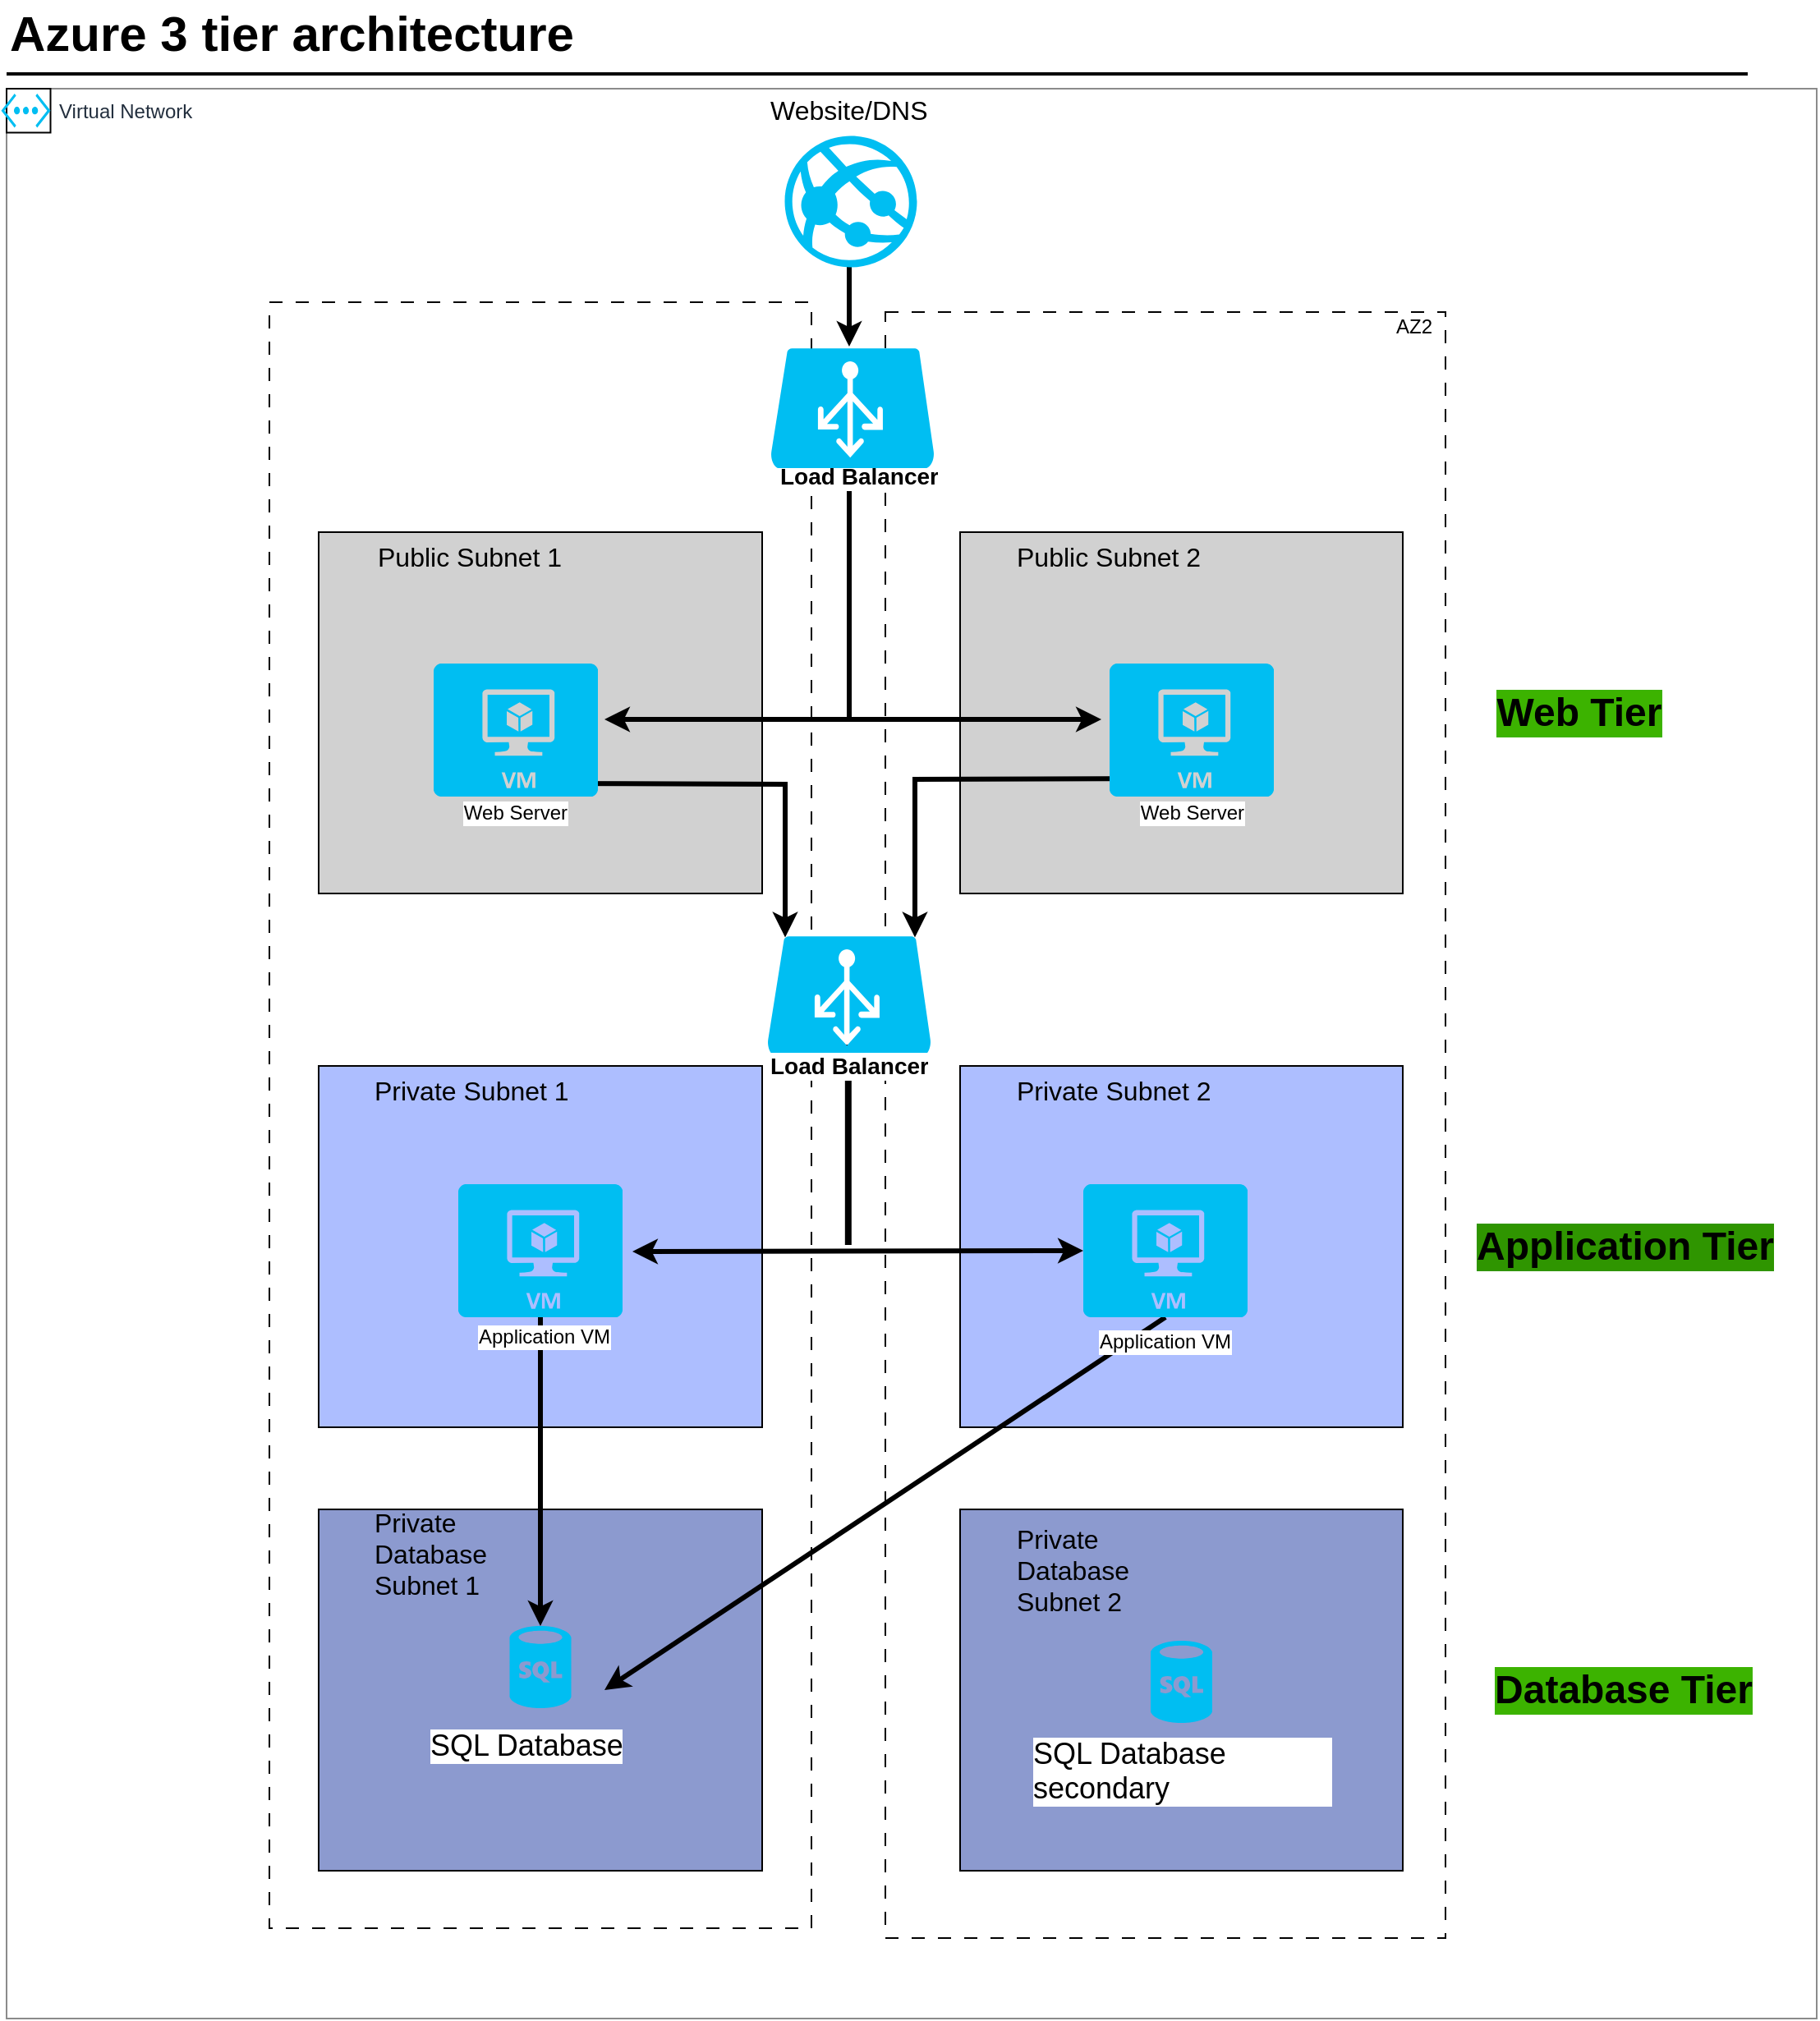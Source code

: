 <mxfile version="22.1.21" type="github">
  <diagram id="7gcUSTIZ7YSJ5vT40chW" name="Page-1">
    <mxGraphModel dx="1235" dy="665" grid="1" gridSize="10" guides="1" tooltips="1" connect="1" arrows="1" fold="1" page="1" pageScale="1" pageWidth="1169" pageHeight="827" math="0" shadow="0">
      <root>
        <mxCell id="0" />
        <mxCell id="1" parent="0" />
        <mxCell id="YcC1qIT02xYOdB0MG6hS-1" value="Virtual Network&lt;br&gt;" style="points=[[0,0],[0.25,0],[0.5,0],[0.75,0],[1,0],[1,0.25],[1,0.5],[1,0.75],[1,1],[0.75,1],[0.5,1],[0.25,1],[0,1],[0,0.75],[0,0.5],[0,0.25]];outlineConnect=0;gradientColor=none;html=1;whiteSpace=wrap;fontSize=12;fontStyle=0;shape=mxgraph.aws4.group;grIcon=mxgraph.aws4.group_aws_cloud_alt;strokeColor=#8b8b8b;fillColor=none;verticalAlign=top;align=left;spacingLeft=30;fontColor=#232F3E;dashed=0;container=1;pointerEvents=0;collapsible=0;recursiveResize=0;" vertex="1" parent="1">
          <mxGeometry x="180" y="194" width="1102" height="1175" as="geometry" />
        </mxCell>
        <mxCell id="YcC1qIT02xYOdB0MG6hS-2" value="&lt;font style=&quot;font-size: 16px;&quot;&gt;Website/DNS&lt;/font&gt;" style="text;strokeColor=none;fillColor=none;align=left;verticalAlign=middle;spacingLeft=4;spacingRight=4;overflow=hidden;points=[[0,0.5],[1,0.5]];portConstraint=eastwest;rotatable=0;whiteSpace=wrap;html=1;" vertex="1" parent="YcC1qIT02xYOdB0MG6hS-1">
          <mxGeometry x="458.5" y="-8.37" width="140" height="43.5" as="geometry" />
        </mxCell>
        <mxCell id="YcC1qIT02xYOdB0MG6hS-5" value="" style="rounded=0;whiteSpace=wrap;html=1;fillStyle=solid;align=left;strokeColor=#000000;dashed=1;dashPattern=8 8;fillColor=none;" vertex="1" parent="YcC1qIT02xYOdB0MG6hS-1">
          <mxGeometry x="160" y="130" width="330" height="990" as="geometry" />
        </mxCell>
        <mxCell id="YcC1qIT02xYOdB0MG6hS-6" value="" style="rounded=0;whiteSpace=wrap;html=1;dashed=1;dashPattern=8 8;fillColor=none;" vertex="1" parent="YcC1qIT02xYOdB0MG6hS-1">
          <mxGeometry x="535" y="136" width="341" height="990" as="geometry" />
        </mxCell>
        <mxCell id="YcC1qIT02xYOdB0MG6hS-9" value="AZ2" style="text;strokeColor=none;fillColor=none;align=left;verticalAlign=middle;spacingLeft=4;spacingRight=4;overflow=hidden;points=[[0,0.5],[1,0.5]];portConstraint=eastwest;rotatable=0;whiteSpace=wrap;html=1;" vertex="1" parent="YcC1qIT02xYOdB0MG6hS-1">
          <mxGeometry x="840" y="130" width="80" height="30" as="geometry" />
        </mxCell>
        <mxCell id="YcC1qIT02xYOdB0MG6hS-10" value="" style="rounded=0;whiteSpace=wrap;html=1;fillColor=#D1D1D1;" vertex="1" parent="YcC1qIT02xYOdB0MG6hS-1">
          <mxGeometry x="190" y="270" width="270" height="220" as="geometry" />
        </mxCell>
        <mxCell id="YcC1qIT02xYOdB0MG6hS-12" value="" style="rounded=0;whiteSpace=wrap;html=1;fillColor=#D1D1D1;" vertex="1" parent="YcC1qIT02xYOdB0MG6hS-1">
          <mxGeometry x="580.5" y="270" width="269.5" height="220" as="geometry" />
        </mxCell>
        <mxCell id="YcC1qIT02xYOdB0MG6hS-14" value="" style="endArrow=classic;html=1;rounded=0;strokeWidth=3;" edge="1" parent="YcC1qIT02xYOdB0MG6hS-1">
          <mxGeometry width="50" height="50" relative="1" as="geometry">
            <mxPoint x="513" y="107.999" as="sourcePoint" />
            <mxPoint x="513" y="157" as="targetPoint" />
          </mxGeometry>
        </mxCell>
        <mxCell id="YcC1qIT02xYOdB0MG6hS-15" value="" style="endArrow=none;html=1;rounded=0;exitX=1;exitY=0.5;exitDx=0;exitDy=0;exitPerimeter=0;strokeWidth=3;" edge="1" parent="YcC1qIT02xYOdB0MG6hS-1">
          <mxGeometry width="50" height="50" relative="1" as="geometry">
            <mxPoint x="513" y="235" as="sourcePoint" />
            <mxPoint x="513" y="385" as="targetPoint" />
            <Array as="points" />
          </mxGeometry>
        </mxCell>
        <mxCell id="YcC1qIT02xYOdB0MG6hS-16" value="" style="endArrow=classic;startArrow=classic;html=1;rounded=0;exitX=1;exitY=0.5;exitDx=0;exitDy=0;exitPerimeter=0;entryX=0;entryY=0.5;entryDx=0;entryDy=0;entryPerimeter=0;strokeWidth=3;" edge="1" parent="YcC1qIT02xYOdB0MG6hS-1">
          <mxGeometry width="50" height="50" relative="1" as="geometry">
            <mxPoint x="364" y="384" as="sourcePoint" />
            <mxPoint x="666.5" y="384" as="targetPoint" />
          </mxGeometry>
        </mxCell>
        <mxCell id="YcC1qIT02xYOdB0MG6hS-19" value="" style="rounded=0;whiteSpace=wrap;html=1;fillColor=#ADBEFF;" vertex="1" parent="YcC1qIT02xYOdB0MG6hS-1">
          <mxGeometry x="190" y="595" width="270" height="220" as="geometry" />
        </mxCell>
        <mxCell id="YcC1qIT02xYOdB0MG6hS-21" value="" style="rounded=0;whiteSpace=wrap;html=1;fillColor=#ADBEFF;" vertex="1" parent="YcC1qIT02xYOdB0MG6hS-1">
          <mxGeometry x="580.5" y="595" width="269.5" height="220" as="geometry" />
        </mxCell>
        <mxCell id="YcC1qIT02xYOdB0MG6hS-24" value="" style="endArrow=classic;startArrow=classic;html=1;rounded=0;exitX=1.06;exitY=0.506;exitDx=0;exitDy=0;exitPerimeter=0;strokeWidth=3;entryX=0;entryY=0.5;entryDx=0;entryDy=0;entryPerimeter=0;" edge="1" parent="YcC1qIT02xYOdB0MG6hS-1" source="YcC1qIT02xYOdB0MG6hS-71" target="YcC1qIT02xYOdB0MG6hS-72">
          <mxGeometry width="50" height="50" relative="1" as="geometry">
            <mxPoint x="364" y="706" as="sourcePoint" />
            <mxPoint x="666.5" y="706" as="targetPoint" />
          </mxGeometry>
        </mxCell>
        <mxCell id="YcC1qIT02xYOdB0MG6hS-25" style="edgeStyle=orthogonalEdgeStyle;rounded=0;orthogonalLoop=1;jettySize=auto;html=1;exitX=0.5;exitY=1;exitDx=0;exitDy=0;exitPerimeter=0;entryX=0.9;entryY=0.01;entryDx=0;entryDy=0;entryPerimeter=0;strokeWidth=3;" edge="1" parent="YcC1qIT02xYOdB0MG6hS-1" target="YcC1qIT02xYOdB0MG6hS-70">
          <mxGeometry relative="1" as="geometry">
            <mxPoint x="705.5" y="420" as="sourcePoint" />
            <mxPoint x="552" y="540" as="targetPoint" />
          </mxGeometry>
        </mxCell>
        <mxCell id="YcC1qIT02xYOdB0MG6hS-26" style="edgeStyle=orthogonalEdgeStyle;rounded=0;orthogonalLoop=1;jettySize=auto;html=1;exitX=0.5;exitY=1;exitDx=0;exitDy=0;exitPerimeter=0;entryX=0.11;entryY=0.01;entryDx=0;entryDy=0;entryPerimeter=0;strokeWidth=3;" edge="1" parent="YcC1qIT02xYOdB0MG6hS-1" target="YcC1qIT02xYOdB0MG6hS-70">
          <mxGeometry relative="1" as="geometry">
            <mxPoint x="325" y="423" as="sourcePoint" />
            <mxPoint x="474" y="543" as="targetPoint" />
          </mxGeometry>
        </mxCell>
        <mxCell id="YcC1qIT02xYOdB0MG6hS-28" value="" style="rounded=0;whiteSpace=wrap;html=1;fillColor=#8C9ACF;" vertex="1" parent="YcC1qIT02xYOdB0MG6hS-1">
          <mxGeometry x="190" y="865" width="270" height="220" as="geometry" />
        </mxCell>
        <mxCell id="YcC1qIT02xYOdB0MG6hS-29" value="" style="rounded=0;whiteSpace=wrap;html=1;fillColor=#8C9ACF;fontStyle=1" vertex="1" parent="YcC1qIT02xYOdB0MG6hS-1">
          <mxGeometry x="580.5" y="865" width="269.5" height="220" as="geometry" />
        </mxCell>
        <mxCell id="YcC1qIT02xYOdB0MG6hS-32" value="" style="endArrow=classic;html=1;rounded=0;exitX=0.5;exitY=1;exitDx=0;exitDy=0;exitPerimeter=0;entryX=1;entryY=0.5;entryDx=0;entryDy=0;entryPerimeter=0;strokeWidth=3;" edge="1" parent="YcC1qIT02xYOdB0MG6hS-1">
          <mxGeometry width="50" height="50" relative="1" as="geometry">
            <mxPoint x="705.5" y="748" as="sourcePoint" />
            <mxPoint x="364" y="975" as="targetPoint" />
          </mxGeometry>
        </mxCell>
        <mxCell id="YcC1qIT02xYOdB0MG6hS-33" value="" style="endArrow=classic;html=1;rounded=0;exitX=0.5;exitY=1;exitDx=0;exitDy=0;exitPerimeter=0;strokeWidth=3;" edge="1" parent="YcC1qIT02xYOdB0MG6hS-1">
          <mxGeometry width="50" height="50" relative="1" as="geometry">
            <mxPoint x="325" y="748" as="sourcePoint" />
            <mxPoint x="325" y="936" as="targetPoint" />
          </mxGeometry>
        </mxCell>
        <mxCell id="YcC1qIT02xYOdB0MG6hS-35" value="Load Balancer" style="text;strokeColor=none;fillColor=none;align=left;verticalAlign=middle;spacingLeft=4;spacingRight=4;overflow=hidden;points=[[0,0.5],[1,0.5]];portConstraint=eastwest;rotatable=0;whiteSpace=wrap;html=1;strokeWidth=0;fontSize=14;fontStyle=1;labelBackgroundColor=default;" vertex="1" parent="YcC1qIT02xYOdB0MG6hS-1">
          <mxGeometry x="465" y="214" width="160" height="43.5" as="geometry" />
        </mxCell>
        <mxCell id="YcC1qIT02xYOdB0MG6hS-41" value="&lt;span style=&quot;font-size: 16px;&quot;&gt;Public Subnet 1&lt;/span&gt;" style="text;strokeColor=none;fillColor=none;align=left;verticalAlign=middle;spacingLeft=4;spacingRight=4;overflow=hidden;points=[[0,0.5],[1,0.5]];portConstraint=eastwest;rotatable=0;whiteSpace=wrap;html=1;" vertex="1" parent="YcC1qIT02xYOdB0MG6hS-1">
          <mxGeometry x="220" y="263.25" width="140" height="43.5" as="geometry" />
        </mxCell>
        <mxCell id="YcC1qIT02xYOdB0MG6hS-43" value="&lt;span style=&quot;font-size: 16px;&quot;&gt;Public Subnet 2&lt;/span&gt;" style="text;strokeColor=none;fillColor=none;align=left;verticalAlign=middle;spacingLeft=4;spacingRight=4;overflow=hidden;points=[[0,0.5],[1,0.5]];portConstraint=eastwest;rotatable=0;whiteSpace=wrap;html=1;" vertex="1" parent="YcC1qIT02xYOdB0MG6hS-1">
          <mxGeometry x="608.5" y="263.25" width="140" height="43.5" as="geometry" />
        </mxCell>
        <mxCell id="YcC1qIT02xYOdB0MG6hS-45" value="&lt;span style=&quot;font-size: 16px;&quot;&gt;Private Subnet 1&lt;/span&gt;" style="text;strokeColor=none;fillColor=none;align=left;verticalAlign=middle;spacingLeft=4;spacingRight=4;overflow=hidden;points=[[0,0.5],[1,0.5]];portConstraint=eastwest;rotatable=0;whiteSpace=wrap;html=1;" vertex="1" parent="YcC1qIT02xYOdB0MG6hS-1">
          <mxGeometry x="218" y="588.25" width="140" height="43.5" as="geometry" />
        </mxCell>
        <mxCell id="YcC1qIT02xYOdB0MG6hS-47" value="&lt;span style=&quot;font-size: 16px;&quot;&gt;Private Subnet 2&lt;/span&gt;" style="text;strokeColor=none;fillColor=none;align=left;verticalAlign=middle;spacingLeft=4;spacingRight=4;overflow=hidden;points=[[0,0.5],[1,0.5]];portConstraint=eastwest;rotatable=0;whiteSpace=wrap;html=1;" vertex="1" parent="YcC1qIT02xYOdB0MG6hS-1">
          <mxGeometry x="608.5" y="588.25" width="140" height="43.5" as="geometry" />
        </mxCell>
        <mxCell id="YcC1qIT02xYOdB0MG6hS-49" value="&lt;span style=&quot;font-size: 16px;&quot;&gt;Private Database Subnet 1&lt;/span&gt;" style="text;strokeColor=none;fillColor=none;align=left;verticalAlign=middle;spacingLeft=4;spacingRight=4;overflow=hidden;points=[[0,0.5],[1,0.5]];portConstraint=eastwest;rotatable=0;whiteSpace=wrap;html=1;" vertex="1" parent="YcC1qIT02xYOdB0MG6hS-1">
          <mxGeometry x="218" y="861" width="82" height="59" as="geometry" />
        </mxCell>
        <mxCell id="YcC1qIT02xYOdB0MG6hS-51" value="&lt;span style=&quot;font-size: 16px;&quot;&gt;Private Database Subnet 2&lt;br&gt;&lt;/span&gt;" style="text;strokeColor=none;fillColor=none;align=left;verticalAlign=middle;spacingLeft=4;spacingRight=4;overflow=hidden;points=[[0,0.5],[1,0.5]];portConstraint=eastwest;rotatable=0;whiteSpace=wrap;html=1;" vertex="1" parent="YcC1qIT02xYOdB0MG6hS-1">
          <mxGeometry x="608.5" y="871.75" width="82" height="59" as="geometry" />
        </mxCell>
        <mxCell id="YcC1qIT02xYOdB0MG6hS-52" value="&lt;span style=&quot;font-size: 18px;&quot;&gt;SQL Database&lt;/span&gt;" style="text;strokeColor=none;fillColor=none;align=left;verticalAlign=middle;spacingLeft=4;spacingRight=4;overflow=hidden;points=[[0,0.5],[1,0.5]];portConstraint=eastwest;rotatable=0;whiteSpace=wrap;html=1;labelBackgroundColor=default;fontSize=18;" vertex="1" parent="YcC1qIT02xYOdB0MG6hS-1">
          <mxGeometry x="252" y="986" width="222" height="46" as="geometry" />
        </mxCell>
        <mxCell id="YcC1qIT02xYOdB0MG6hS-54" value="Web Tier" style="text;strokeColor=none;fillColor=none;html=1;fontSize=24;fontStyle=1;verticalAlign=middle;align=center;labelBackgroundColor=#3CB300;" vertex="1" parent="YcC1qIT02xYOdB0MG6hS-1">
          <mxGeometry x="907" y="360" width="100" height="40" as="geometry" />
        </mxCell>
        <mxCell id="YcC1qIT02xYOdB0MG6hS-55" value="Application Tier" style="text;strokeColor=none;fillColor=none;html=1;fontSize=24;fontStyle=1;verticalAlign=middle;align=center;labelBackgroundColor=#2f9500;" vertex="1" parent="YcC1qIT02xYOdB0MG6hS-1">
          <mxGeometry x="910" y="685" width="150" height="40" as="geometry" />
        </mxCell>
        <mxCell id="YcC1qIT02xYOdB0MG6hS-56" value="Database Tier" style="text;strokeColor=none;fillColor=none;html=1;fontSize=24;fontStyle=1;verticalAlign=middle;align=center;labelBackgroundColor=#3CB300;" vertex="1" parent="YcC1qIT02xYOdB0MG6hS-1">
          <mxGeometry x="907" y="955" width="153" height="40" as="geometry" />
        </mxCell>
        <mxCell id="YcC1qIT02xYOdB0MG6hS-57" value="" style="endArrow=none;html=1;rounded=0;exitX=1;exitY=0.5;exitDx=0;exitDy=0;exitPerimeter=0;strokeWidth=4;" edge="1" parent="YcC1qIT02xYOdB0MG6hS-1">
          <mxGeometry width="50" height="50" relative="1" as="geometry">
            <mxPoint x="512.41" y="582" as="sourcePoint" />
            <mxPoint x="512.41" y="704" as="targetPoint" />
          </mxGeometry>
        </mxCell>
        <mxCell id="YcC1qIT02xYOdB0MG6hS-60" value="" style="verticalLabelPosition=bottom;html=1;verticalAlign=top;align=center;strokeColor=none;fillColor=#00BEF2;shape=mxgraph.azure.sql_database;" vertex="1" parent="YcC1qIT02xYOdB0MG6hS-1">
          <mxGeometry x="306.25" y="936" width="37.5" height="50" as="geometry" />
        </mxCell>
        <mxCell id="YcC1qIT02xYOdB0MG6hS-61" value="" style="verticalLabelPosition=bottom;html=1;verticalAlign=top;align=center;strokeColor=none;fillColor=#00BEF2;shape=mxgraph.azure.sql_database;" vertex="1" parent="YcC1qIT02xYOdB0MG6hS-1">
          <mxGeometry x="696.5" y="945" width="37.5" height="50" as="geometry" />
        </mxCell>
        <mxCell id="YcC1qIT02xYOdB0MG6hS-62" value="&lt;span style=&quot;font-size: 18px;&quot;&gt;SQL Database secondary&lt;/span&gt;" style="text;strokeColor=none;fillColor=none;align=left;verticalAlign=middle;spacingLeft=4;spacingRight=4;overflow=hidden;points=[[0,0.5],[1,0.5]];portConstraint=eastwest;rotatable=0;whiteSpace=wrap;html=1;labelBackgroundColor=default;fontSize=18;fontStyle=0" vertex="1" parent="YcC1qIT02xYOdB0MG6hS-1">
          <mxGeometry x="619.25" y="1001" width="192" height="46" as="geometry" />
        </mxCell>
        <mxCell id="YcC1qIT02xYOdB0MG6hS-63" value="" style="verticalLabelPosition=bottom;html=1;verticalAlign=top;align=center;strokeColor=none;fillColor=#00BEF2;shape=mxgraph.azure.virtual_machine;" vertex="1" parent="YcC1qIT02xYOdB0MG6hS-1">
          <mxGeometry x="260" y="350" width="100" height="81" as="geometry" />
        </mxCell>
        <mxCell id="YcC1qIT02xYOdB0MG6hS-65" value="" style="verticalLabelPosition=bottom;html=1;verticalAlign=top;align=center;strokeColor=none;fillColor=#00BEF2;shape=mxgraph.azure.virtual_machine;" vertex="1" parent="YcC1qIT02xYOdB0MG6hS-1">
          <mxGeometry x="671.5" y="350" width="100" height="81" as="geometry" />
        </mxCell>
        <mxCell id="YcC1qIT02xYOdB0MG6hS-66" value="" style="verticalLabelPosition=bottom;html=1;verticalAlign=top;align=center;strokeColor=none;fillColor=#00BEF2;shape=mxgraph.azure.azure_load_balancer;" vertex="1" parent="YcC1qIT02xYOdB0MG6hS-1">
          <mxGeometry x="465" y="158" width="100" height="73" as="geometry" />
        </mxCell>
        <mxCell id="YcC1qIT02xYOdB0MG6hS-70" value="" style="verticalLabelPosition=bottom;html=1;verticalAlign=top;align=center;strokeColor=none;fillColor=#00BEF2;shape=mxgraph.azure.azure_load_balancer;" vertex="1" parent="YcC1qIT02xYOdB0MG6hS-1">
          <mxGeometry x="463" y="516" width="100" height="73" as="geometry" />
        </mxCell>
        <mxCell id="YcC1qIT02xYOdB0MG6hS-69" value="Load Balancer" style="text;strokeColor=none;fillColor=none;align=left;verticalAlign=middle;spacingLeft=4;spacingRight=4;overflow=hidden;points=[[0,0.5],[1,0.5]];portConstraint=eastwest;rotatable=0;whiteSpace=wrap;html=1;strokeWidth=0;fontSize=14;fontStyle=1;labelBackgroundColor=default;" vertex="1" parent="YcC1qIT02xYOdB0MG6hS-1">
          <mxGeometry x="458.5" y="574" width="160" height="41.5" as="geometry" />
        </mxCell>
        <mxCell id="YcC1qIT02xYOdB0MG6hS-71" value="" style="verticalLabelPosition=bottom;html=1;verticalAlign=top;align=center;strokeColor=none;fillColor=#00BEF2;shape=mxgraph.azure.virtual_machine;" vertex="1" parent="YcC1qIT02xYOdB0MG6hS-1">
          <mxGeometry x="275" y="667" width="100" height="81" as="geometry" />
        </mxCell>
        <mxCell id="YcC1qIT02xYOdB0MG6hS-72" value="" style="verticalLabelPosition=bottom;html=1;verticalAlign=top;align=center;strokeColor=none;fillColor=#00BEF2;shape=mxgraph.azure.virtual_machine;" vertex="1" parent="YcC1qIT02xYOdB0MG6hS-1">
          <mxGeometry x="655.5" y="667" width="100" height="81" as="geometry" />
        </mxCell>
        <mxCell id="YcC1qIT02xYOdB0MG6hS-75" value="" style="whiteSpace=wrap;html=1;aspect=fixed;" vertex="1" parent="YcC1qIT02xYOdB0MG6hS-1">
          <mxGeometry width="26.75" height="26.75" as="geometry" />
        </mxCell>
        <mxCell id="YcC1qIT02xYOdB0MG6hS-73" value="" style="verticalLabelPosition=bottom;html=1;verticalAlign=top;align=center;strokeColor=none;fillColor=#00BEF2;shape=mxgraph.azure.virtual_network;pointerEvents=1;" vertex="1" parent="YcC1qIT02xYOdB0MG6hS-1">
          <mxGeometry x="-3.25" y="3" width="30" height="20.75" as="geometry" />
        </mxCell>
        <mxCell id="YcC1qIT02xYOdB0MG6hS-77" value="" style="verticalLabelPosition=bottom;html=1;verticalAlign=top;align=center;strokeColor=none;fillColor=#00BEF2;shape=mxgraph.azure.azure_website;pointerEvents=1;" vertex="1" parent="YcC1qIT02xYOdB0MG6hS-1">
          <mxGeometry x="473.75" y="28.75" width="80.5" height="80" as="geometry" />
        </mxCell>
        <mxCell id="YcC1qIT02xYOdB0MG6hS-78" value="Web Server" style="text;html=1;strokeColor=none;fillColor=none;align=center;verticalAlign=middle;whiteSpace=wrap;rounded=0;labelBackgroundColor=default;" vertex="1" parent="YcC1qIT02xYOdB0MG6hS-1">
          <mxGeometry x="270" y="426" width="80" height="30" as="geometry" />
        </mxCell>
        <mxCell id="YcC1qIT02xYOdB0MG6hS-79" value="Web Server" style="text;html=1;strokeColor=none;fillColor=none;align=center;verticalAlign=middle;whiteSpace=wrap;rounded=0;labelBackgroundColor=default;" vertex="1" parent="YcC1qIT02xYOdB0MG6hS-1">
          <mxGeometry x="681.5" y="426" width="80" height="30" as="geometry" />
        </mxCell>
        <mxCell id="YcC1qIT02xYOdB0MG6hS-80" value="Application VM" style="text;html=1;strokeColor=none;fillColor=none;align=center;verticalAlign=middle;whiteSpace=wrap;rounded=0;labelBackgroundColor=default;" vertex="1" parent="YcC1qIT02xYOdB0MG6hS-1">
          <mxGeometry x="658.25" y="748" width="94.5" height="30" as="geometry" />
        </mxCell>
        <mxCell id="YcC1qIT02xYOdB0MG6hS-81" value="Application VM" style="text;html=1;strokeColor=none;fillColor=none;align=center;verticalAlign=middle;whiteSpace=wrap;rounded=0;labelBackgroundColor=default;" vertex="1" parent="YcC1qIT02xYOdB0MG6hS-1">
          <mxGeometry x="280" y="745" width="94.5" height="30" as="geometry" />
        </mxCell>
        <mxCell id="YcC1qIT02xYOdB0MG6hS-58" value="Azure 3 tier architecture" style="text;html=1;resizable=0;points=[];autosize=1;align=left;verticalAlign=top;spacingTop=-4;fontSize=30;fontStyle=1" vertex="1" parent="1">
          <mxGeometry x="180" y="140" width="370" height="40" as="geometry" />
        </mxCell>
        <mxCell id="YcC1qIT02xYOdB0MG6hS-59" value="" style="line;strokeWidth=2;html=1;fontSize=14;" vertex="1" parent="1">
          <mxGeometry x="180" y="180" width="1060" height="10" as="geometry" />
        </mxCell>
      </root>
    </mxGraphModel>
  </diagram>
</mxfile>
